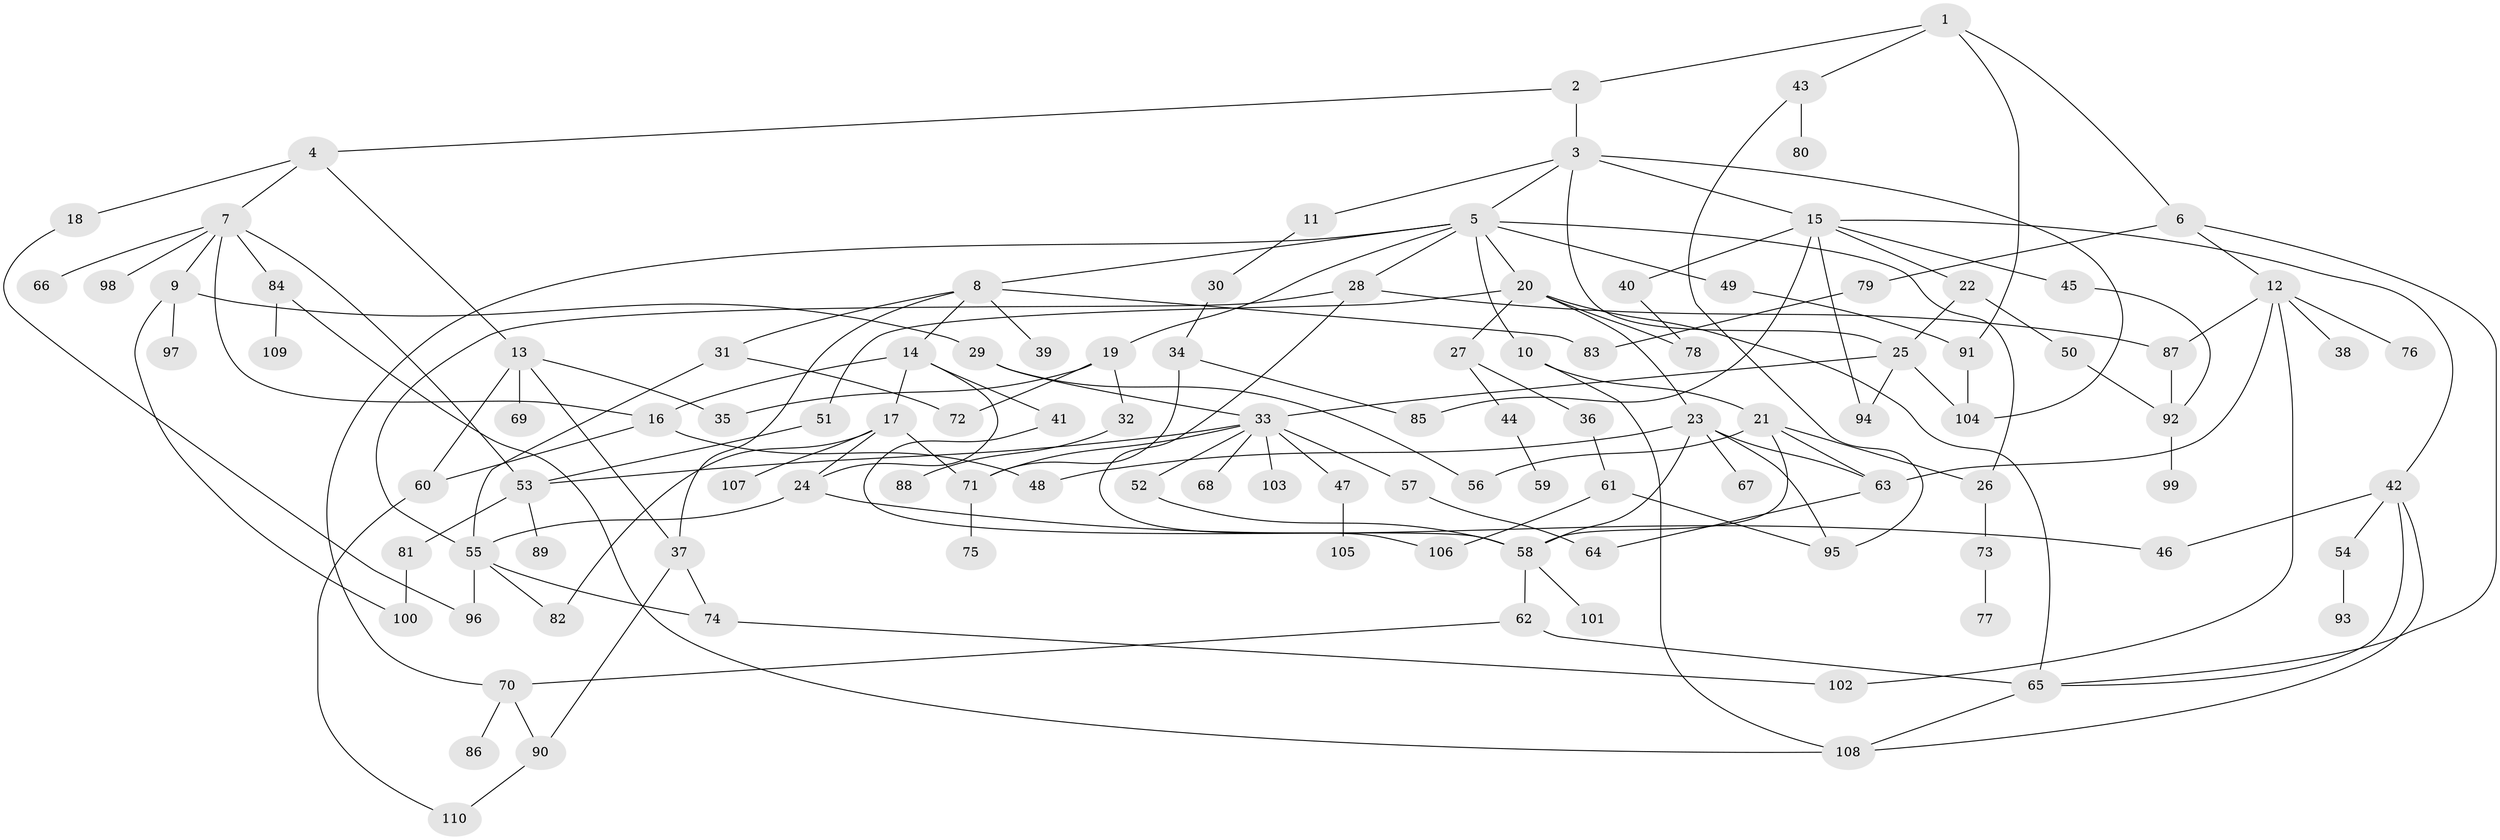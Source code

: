 // coarse degree distribution, {6: 0.06818181818181818, 3: 0.09090909090909091, 5: 0.045454545454545456, 4: 0.06818181818181818, 1: 0.4090909090909091, 2: 0.20454545454545456, 10: 0.022727272727272728, 9: 0.022727272727272728, 8: 0.022727272727272728, 12: 0.022727272727272728, 11: 0.022727272727272728}
// Generated by graph-tools (version 1.1) at 2025/45/03/04/25 21:45:20]
// undirected, 110 vertices, 160 edges
graph export_dot {
graph [start="1"]
  node [color=gray90,style=filled];
  1;
  2;
  3;
  4;
  5;
  6;
  7;
  8;
  9;
  10;
  11;
  12;
  13;
  14;
  15;
  16;
  17;
  18;
  19;
  20;
  21;
  22;
  23;
  24;
  25;
  26;
  27;
  28;
  29;
  30;
  31;
  32;
  33;
  34;
  35;
  36;
  37;
  38;
  39;
  40;
  41;
  42;
  43;
  44;
  45;
  46;
  47;
  48;
  49;
  50;
  51;
  52;
  53;
  54;
  55;
  56;
  57;
  58;
  59;
  60;
  61;
  62;
  63;
  64;
  65;
  66;
  67;
  68;
  69;
  70;
  71;
  72;
  73;
  74;
  75;
  76;
  77;
  78;
  79;
  80;
  81;
  82;
  83;
  84;
  85;
  86;
  87;
  88;
  89;
  90;
  91;
  92;
  93;
  94;
  95;
  96;
  97;
  98;
  99;
  100;
  101;
  102;
  103;
  104;
  105;
  106;
  107;
  108;
  109;
  110;
  1 -- 2;
  1 -- 6;
  1 -- 43;
  1 -- 91;
  2 -- 3;
  2 -- 4;
  3 -- 5;
  3 -- 11;
  3 -- 15;
  3 -- 104;
  3 -- 25;
  4 -- 7;
  4 -- 13;
  4 -- 18;
  5 -- 8;
  5 -- 10;
  5 -- 19;
  5 -- 20;
  5 -- 26;
  5 -- 28;
  5 -- 49;
  5 -- 70;
  6 -- 12;
  6 -- 79;
  6 -- 65;
  7 -- 9;
  7 -- 53;
  7 -- 66;
  7 -- 84;
  7 -- 98;
  7 -- 16;
  8 -- 14;
  8 -- 31;
  8 -- 37;
  8 -- 39;
  8 -- 83;
  9 -- 29;
  9 -- 97;
  9 -- 100;
  10 -- 21;
  10 -- 108;
  11 -- 30;
  12 -- 38;
  12 -- 63;
  12 -- 76;
  12 -- 87;
  12 -- 102;
  13 -- 35;
  13 -- 60;
  13 -- 69;
  13 -- 37;
  14 -- 16;
  14 -- 17;
  14 -- 24;
  14 -- 41;
  15 -- 22;
  15 -- 40;
  15 -- 42;
  15 -- 45;
  15 -- 85;
  15 -- 94;
  16 -- 48;
  16 -- 60;
  17 -- 82;
  17 -- 107;
  17 -- 71;
  17 -- 24;
  18 -- 96;
  19 -- 32;
  19 -- 72;
  19 -- 35;
  20 -- 23;
  20 -- 27;
  20 -- 51;
  20 -- 65;
  20 -- 78;
  21 -- 56;
  21 -- 26;
  21 -- 63;
  21 -- 58;
  22 -- 25;
  22 -- 50;
  23 -- 67;
  23 -- 48;
  23 -- 58;
  23 -- 63;
  23 -- 95;
  24 -- 46;
  24 -- 55;
  25 -- 94;
  25 -- 104;
  25 -- 33;
  26 -- 73;
  27 -- 36;
  27 -- 44;
  28 -- 106;
  28 -- 87;
  28 -- 55;
  29 -- 33;
  29 -- 56;
  30 -- 34;
  31 -- 72;
  31 -- 55;
  32 -- 88;
  33 -- 47;
  33 -- 52;
  33 -- 57;
  33 -- 68;
  33 -- 71;
  33 -- 103;
  33 -- 53;
  34 -- 85;
  34 -- 71;
  36 -- 61;
  37 -- 74;
  37 -- 90;
  40 -- 78;
  41 -- 58;
  42 -- 54;
  42 -- 108;
  42 -- 65;
  42 -- 46;
  43 -- 80;
  43 -- 95;
  44 -- 59;
  45 -- 92;
  47 -- 105;
  49 -- 91;
  50 -- 92;
  51 -- 53;
  52 -- 58;
  53 -- 81;
  53 -- 89;
  54 -- 93;
  55 -- 96;
  55 -- 82;
  55 -- 74;
  57 -- 64;
  58 -- 62;
  58 -- 101;
  60 -- 110;
  61 -- 95;
  61 -- 106;
  62 -- 65;
  62 -- 70;
  63 -- 64;
  65 -- 108;
  70 -- 86;
  70 -- 90;
  71 -- 75;
  73 -- 77;
  74 -- 102;
  79 -- 83;
  81 -- 100;
  84 -- 109;
  84 -- 108;
  87 -- 92;
  90 -- 110;
  91 -- 104;
  92 -- 99;
}
